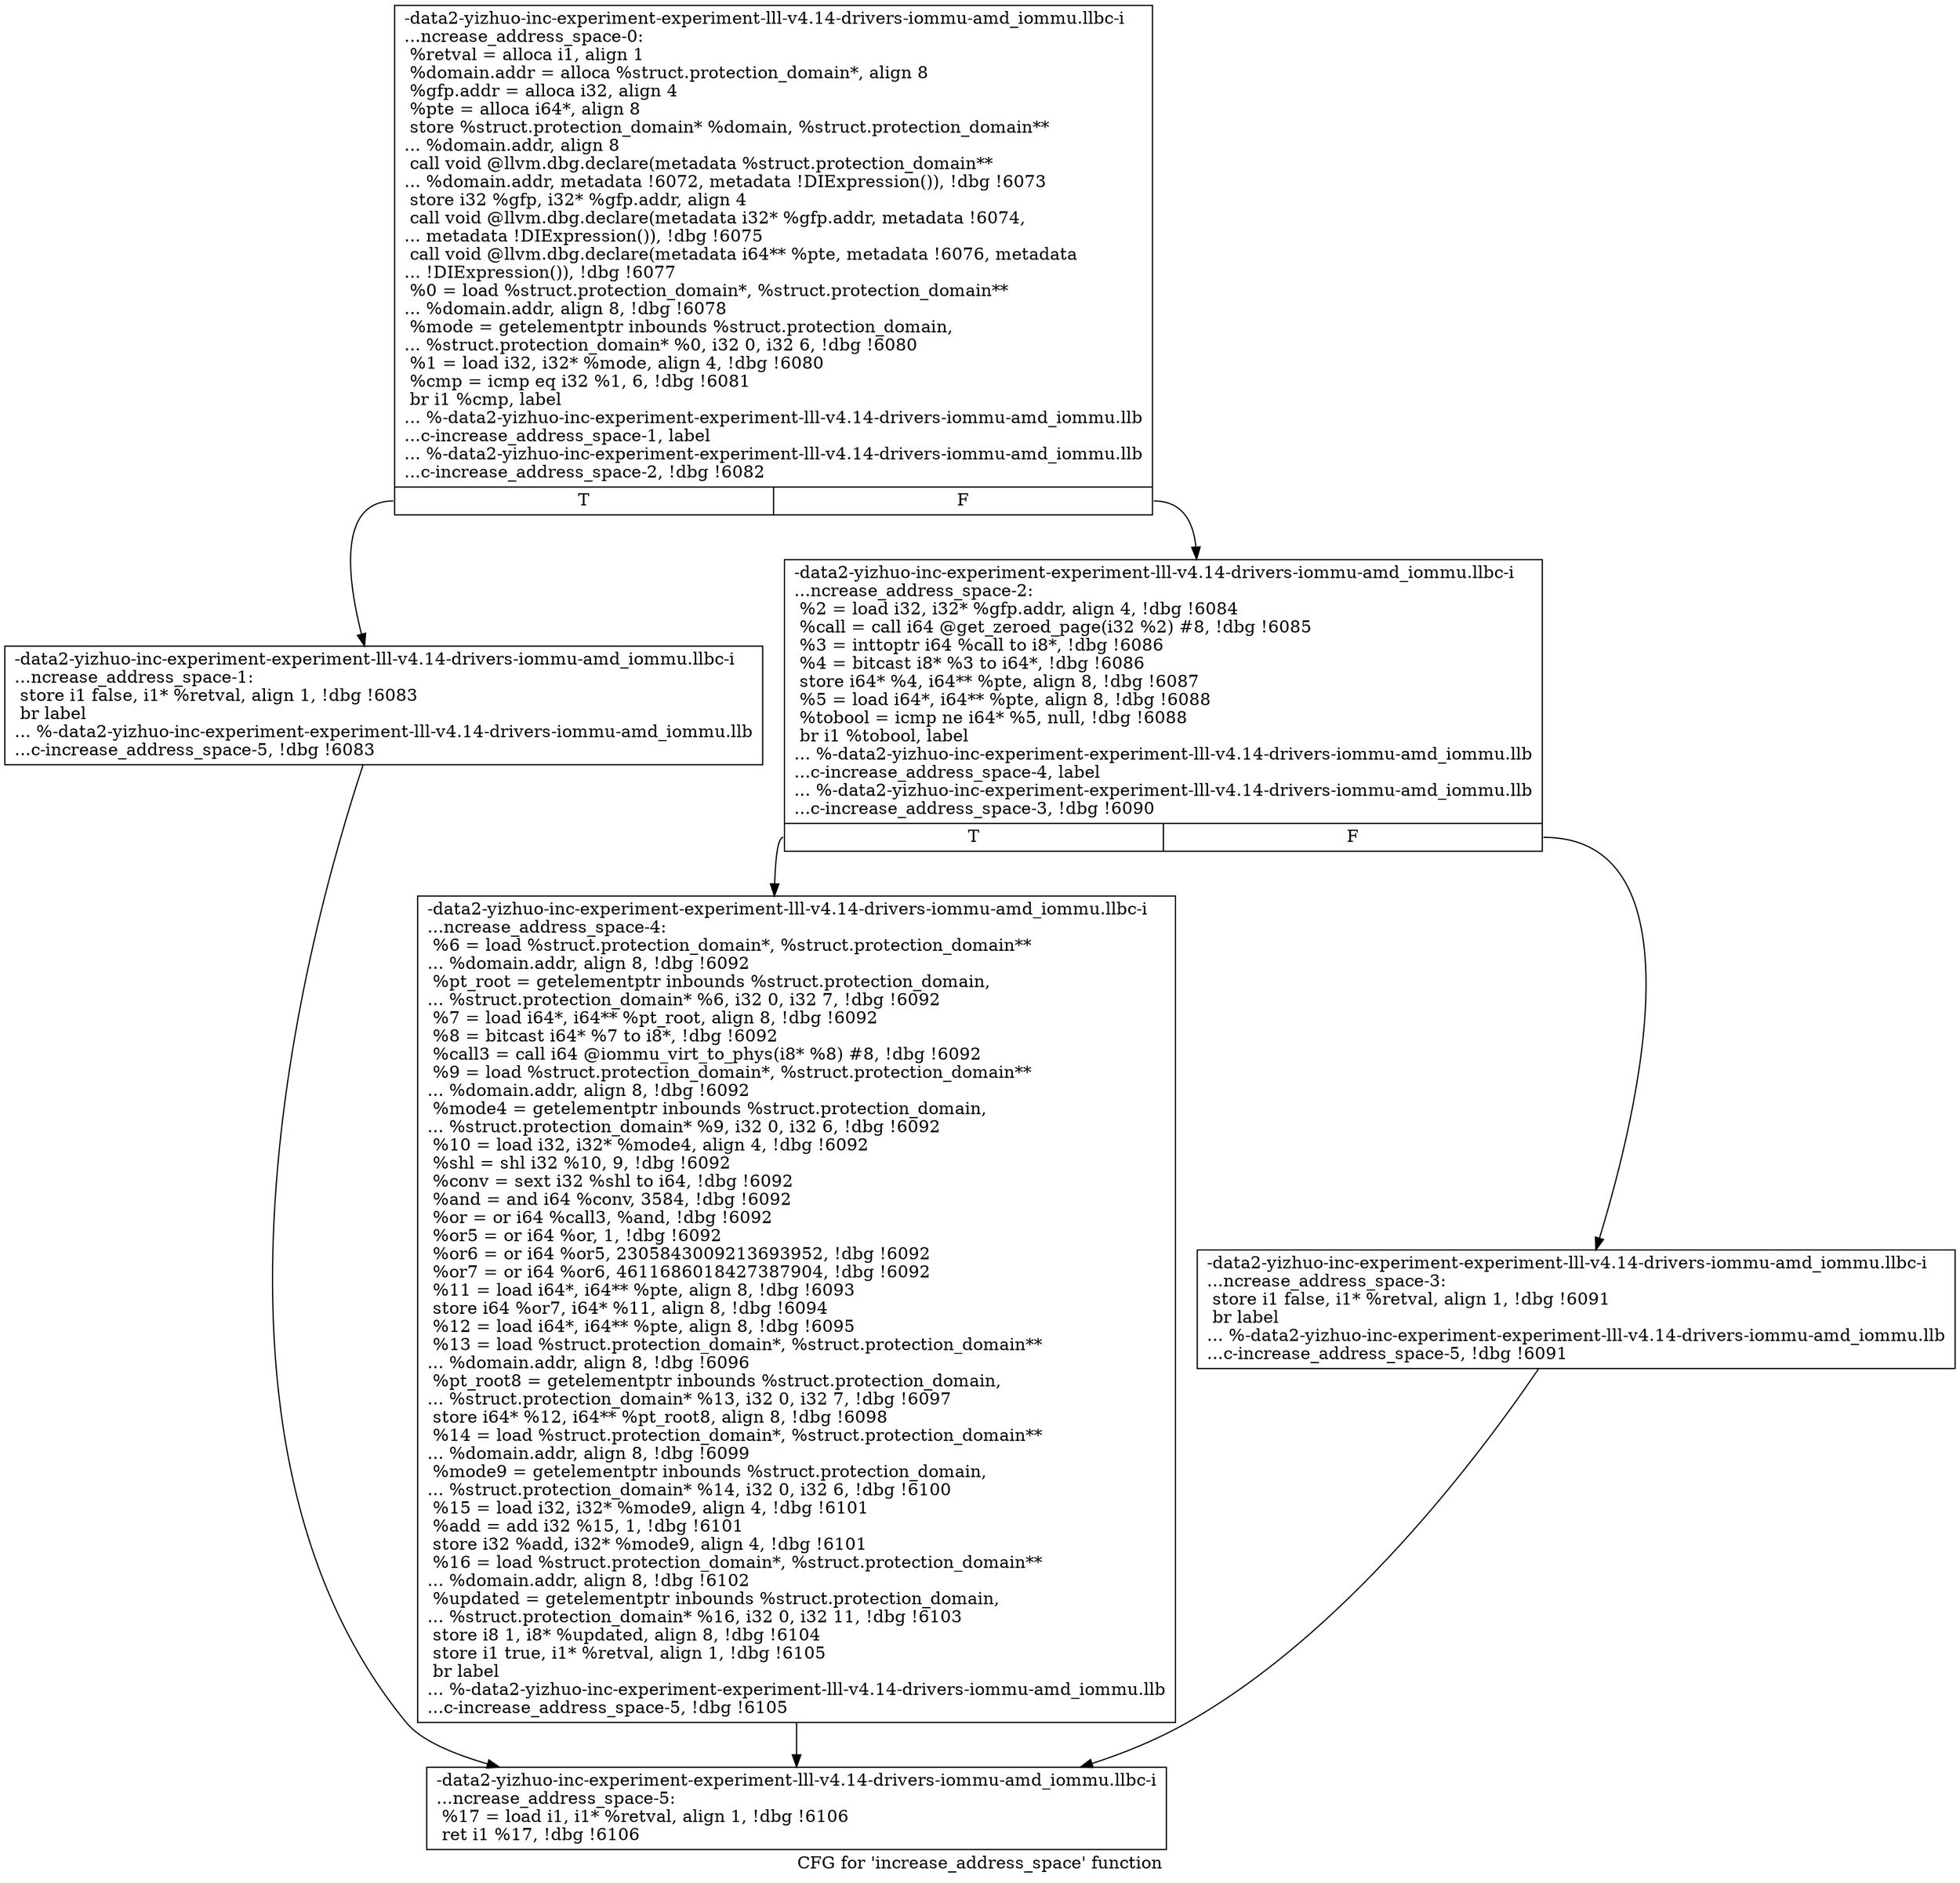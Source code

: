 digraph "CFG for 'increase_address_space' function" {
	label="CFG for 'increase_address_space' function";

	Node0x561b94826d50 [shape=record,label="{-data2-yizhuo-inc-experiment-experiment-lll-v4.14-drivers-iommu-amd_iommu.llbc-i\l...ncrease_address_space-0:\l  %retval = alloca i1, align 1\l  %domain.addr = alloca %struct.protection_domain*, align 8\l  %gfp.addr = alloca i32, align 4\l  %pte = alloca i64*, align 8\l  store %struct.protection_domain* %domain, %struct.protection_domain**\l... %domain.addr, align 8\l  call void @llvm.dbg.declare(metadata %struct.protection_domain**\l... %domain.addr, metadata !6072, metadata !DIExpression()), !dbg !6073\l  store i32 %gfp, i32* %gfp.addr, align 4\l  call void @llvm.dbg.declare(metadata i32* %gfp.addr, metadata !6074,\l... metadata !DIExpression()), !dbg !6075\l  call void @llvm.dbg.declare(metadata i64** %pte, metadata !6076, metadata\l... !DIExpression()), !dbg !6077\l  %0 = load %struct.protection_domain*, %struct.protection_domain**\l... %domain.addr, align 8, !dbg !6078\l  %mode = getelementptr inbounds %struct.protection_domain,\l... %struct.protection_domain* %0, i32 0, i32 6, !dbg !6080\l  %1 = load i32, i32* %mode, align 4, !dbg !6080\l  %cmp = icmp eq i32 %1, 6, !dbg !6081\l  br i1 %cmp, label\l... %-data2-yizhuo-inc-experiment-experiment-lll-v4.14-drivers-iommu-amd_iommu.llb\l...c-increase_address_space-1, label\l... %-data2-yizhuo-inc-experiment-experiment-lll-v4.14-drivers-iommu-amd_iommu.llb\l...c-increase_address_space-2, !dbg !6082\l|{<s0>T|<s1>F}}"];
	Node0x561b94826d50:s0 -> Node0x561b94827130;
	Node0x561b94826d50:s1 -> Node0x561b94827180;
	Node0x561b94827130 [shape=record,label="{-data2-yizhuo-inc-experiment-experiment-lll-v4.14-drivers-iommu-amd_iommu.llbc-i\l...ncrease_address_space-1: \l  store i1 false, i1* %retval, align 1, !dbg !6083\l  br label\l... %-data2-yizhuo-inc-experiment-experiment-lll-v4.14-drivers-iommu-amd_iommu.llb\l...c-increase_address_space-5, !dbg !6083\l}"];
	Node0x561b94827130 -> Node0x561b94827270;
	Node0x561b94827180 [shape=record,label="{-data2-yizhuo-inc-experiment-experiment-lll-v4.14-drivers-iommu-amd_iommu.llbc-i\l...ncrease_address_space-2: \l  %2 = load i32, i32* %gfp.addr, align 4, !dbg !6084\l  %call = call i64 @get_zeroed_page(i32 %2) #8, !dbg !6085\l  %3 = inttoptr i64 %call to i8*, !dbg !6086\l  %4 = bitcast i8* %3 to i64*, !dbg !6086\l  store i64* %4, i64** %pte, align 8, !dbg !6087\l  %5 = load i64*, i64** %pte, align 8, !dbg !6088\l  %tobool = icmp ne i64* %5, null, !dbg !6088\l  br i1 %tobool, label\l... %-data2-yizhuo-inc-experiment-experiment-lll-v4.14-drivers-iommu-amd_iommu.llb\l...c-increase_address_space-4, label\l... %-data2-yizhuo-inc-experiment-experiment-lll-v4.14-drivers-iommu-amd_iommu.llb\l...c-increase_address_space-3, !dbg !6090\l|{<s0>T|<s1>F}}"];
	Node0x561b94827180:s0 -> Node0x561b94827220;
	Node0x561b94827180:s1 -> Node0x561b948271d0;
	Node0x561b948271d0 [shape=record,label="{-data2-yizhuo-inc-experiment-experiment-lll-v4.14-drivers-iommu-amd_iommu.llbc-i\l...ncrease_address_space-3: \l  store i1 false, i1* %retval, align 1, !dbg !6091\l  br label\l... %-data2-yizhuo-inc-experiment-experiment-lll-v4.14-drivers-iommu-amd_iommu.llb\l...c-increase_address_space-5, !dbg !6091\l}"];
	Node0x561b948271d0 -> Node0x561b94827270;
	Node0x561b94827220 [shape=record,label="{-data2-yizhuo-inc-experiment-experiment-lll-v4.14-drivers-iommu-amd_iommu.llbc-i\l...ncrease_address_space-4: \l  %6 = load %struct.protection_domain*, %struct.protection_domain**\l... %domain.addr, align 8, !dbg !6092\l  %pt_root = getelementptr inbounds %struct.protection_domain,\l... %struct.protection_domain* %6, i32 0, i32 7, !dbg !6092\l  %7 = load i64*, i64** %pt_root, align 8, !dbg !6092\l  %8 = bitcast i64* %7 to i8*, !dbg !6092\l  %call3 = call i64 @iommu_virt_to_phys(i8* %8) #8, !dbg !6092\l  %9 = load %struct.protection_domain*, %struct.protection_domain**\l... %domain.addr, align 8, !dbg !6092\l  %mode4 = getelementptr inbounds %struct.protection_domain,\l... %struct.protection_domain* %9, i32 0, i32 6, !dbg !6092\l  %10 = load i32, i32* %mode4, align 4, !dbg !6092\l  %shl = shl i32 %10, 9, !dbg !6092\l  %conv = sext i32 %shl to i64, !dbg !6092\l  %and = and i64 %conv, 3584, !dbg !6092\l  %or = or i64 %call3, %and, !dbg !6092\l  %or5 = or i64 %or, 1, !dbg !6092\l  %or6 = or i64 %or5, 2305843009213693952, !dbg !6092\l  %or7 = or i64 %or6, 4611686018427387904, !dbg !6092\l  %11 = load i64*, i64** %pte, align 8, !dbg !6093\l  store i64 %or7, i64* %11, align 8, !dbg !6094\l  %12 = load i64*, i64** %pte, align 8, !dbg !6095\l  %13 = load %struct.protection_domain*, %struct.protection_domain**\l... %domain.addr, align 8, !dbg !6096\l  %pt_root8 = getelementptr inbounds %struct.protection_domain,\l... %struct.protection_domain* %13, i32 0, i32 7, !dbg !6097\l  store i64* %12, i64** %pt_root8, align 8, !dbg !6098\l  %14 = load %struct.protection_domain*, %struct.protection_domain**\l... %domain.addr, align 8, !dbg !6099\l  %mode9 = getelementptr inbounds %struct.protection_domain,\l... %struct.protection_domain* %14, i32 0, i32 6, !dbg !6100\l  %15 = load i32, i32* %mode9, align 4, !dbg !6101\l  %add = add i32 %15, 1, !dbg !6101\l  store i32 %add, i32* %mode9, align 4, !dbg !6101\l  %16 = load %struct.protection_domain*, %struct.protection_domain**\l... %domain.addr, align 8, !dbg !6102\l  %updated = getelementptr inbounds %struct.protection_domain,\l... %struct.protection_domain* %16, i32 0, i32 11, !dbg !6103\l  store i8 1, i8* %updated, align 8, !dbg !6104\l  store i1 true, i1* %retval, align 1, !dbg !6105\l  br label\l... %-data2-yizhuo-inc-experiment-experiment-lll-v4.14-drivers-iommu-amd_iommu.llb\l...c-increase_address_space-5, !dbg !6105\l}"];
	Node0x561b94827220 -> Node0x561b94827270;
	Node0x561b94827270 [shape=record,label="{-data2-yizhuo-inc-experiment-experiment-lll-v4.14-drivers-iommu-amd_iommu.llbc-i\l...ncrease_address_space-5: \l  %17 = load i1, i1* %retval, align 1, !dbg !6106\l  ret i1 %17, !dbg !6106\l}"];
}
